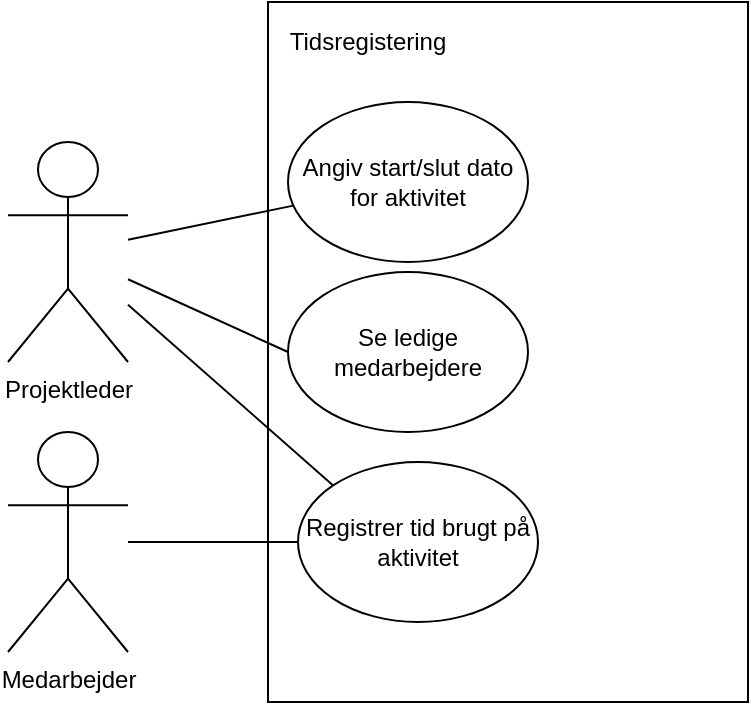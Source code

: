 <mxfile version="14.4.8" type="github">
  <diagram id="50OeZSHpAHu09W7ZRqjA" name="Page-1">
    <mxGraphModel dx="1178" dy="642" grid="1" gridSize="10" guides="1" tooltips="1" connect="1" arrows="1" fold="1" page="1" pageScale="1" pageWidth="850" pageHeight="1100" math="0" shadow="0">
      <root>
        <mxCell id="0" />
        <mxCell id="1" parent="0" />
        <mxCell id="SL34x4D0fBkVTJps8hg8-1" value="" style="rounded=0;whiteSpace=wrap;html=1;" vertex="1" parent="1">
          <mxGeometry x="410" y="270" width="240" height="350" as="geometry" />
        </mxCell>
        <mxCell id="SL34x4D0fBkVTJps8hg8-7" value="" style="rounded=0;orthogonalLoop=1;jettySize=auto;html=1;endArrow=none;endFill=0;entryX=0;entryY=0.5;entryDx=0;entryDy=0;" edge="1" parent="1" source="SL34x4D0fBkVTJps8hg8-2" target="SL34x4D0fBkVTJps8hg8-4">
          <mxGeometry relative="1" as="geometry" />
        </mxCell>
        <mxCell id="SL34x4D0fBkVTJps8hg8-8" value="" style="edgeStyle=none;rounded=0;orthogonalLoop=1;jettySize=auto;html=1;endArrow=none;endFill=0;entryX=0;entryY=0;entryDx=0;entryDy=0;" edge="1" parent="1" source="SL34x4D0fBkVTJps8hg8-2" target="SL34x4D0fBkVTJps8hg8-5">
          <mxGeometry relative="1" as="geometry" />
        </mxCell>
        <mxCell id="SL34x4D0fBkVTJps8hg8-11" value="" style="edgeStyle=none;rounded=0;orthogonalLoop=1;jettySize=auto;html=1;endArrow=none;endFill=0;" edge="1" parent="1" source="SL34x4D0fBkVTJps8hg8-2" target="SL34x4D0fBkVTJps8hg8-3">
          <mxGeometry relative="1" as="geometry" />
        </mxCell>
        <mxCell id="SL34x4D0fBkVTJps8hg8-2" value="Projektleder" style="shape=umlActor;verticalLabelPosition=bottom;verticalAlign=top;html=1;outlineConnect=0;" vertex="1" parent="1">
          <mxGeometry x="280" y="340" width="60" height="110" as="geometry" />
        </mxCell>
        <mxCell id="SL34x4D0fBkVTJps8hg8-3" value="Angiv start/slut dato for aktivitet" style="ellipse;whiteSpace=wrap;html=1;" vertex="1" parent="1">
          <mxGeometry x="420" y="320" width="120" height="80" as="geometry" />
        </mxCell>
        <mxCell id="SL34x4D0fBkVTJps8hg8-4" value="Se ledige medarbejdere" style="ellipse;whiteSpace=wrap;html=1;" vertex="1" parent="1">
          <mxGeometry x="420" y="405" width="120" height="80" as="geometry" />
        </mxCell>
        <mxCell id="SL34x4D0fBkVTJps8hg8-5" value="Registrer tid brugt på aktivitet" style="ellipse;whiteSpace=wrap;html=1;" vertex="1" parent="1">
          <mxGeometry x="425" y="500" width="120" height="80" as="geometry" />
        </mxCell>
        <mxCell id="SL34x4D0fBkVTJps8hg8-10" value="" style="edgeStyle=none;rounded=0;orthogonalLoop=1;jettySize=auto;html=1;endArrow=none;endFill=0;" edge="1" parent="1" source="SL34x4D0fBkVTJps8hg8-9" target="SL34x4D0fBkVTJps8hg8-5">
          <mxGeometry relative="1" as="geometry" />
        </mxCell>
        <mxCell id="SL34x4D0fBkVTJps8hg8-9" value="Medarbejder" style="shape=umlActor;verticalLabelPosition=bottom;verticalAlign=top;html=1;outlineConnect=0;" vertex="1" parent="1">
          <mxGeometry x="280" y="485" width="60" height="110" as="geometry" />
        </mxCell>
        <mxCell id="SL34x4D0fBkVTJps8hg8-12" value="Tidsregistering" style="text;html=1;strokeColor=none;fillColor=none;align=center;verticalAlign=middle;whiteSpace=wrap;rounded=0;" vertex="1" parent="1">
          <mxGeometry x="440" y="280" width="40" height="20" as="geometry" />
        </mxCell>
      </root>
    </mxGraphModel>
  </diagram>
</mxfile>
